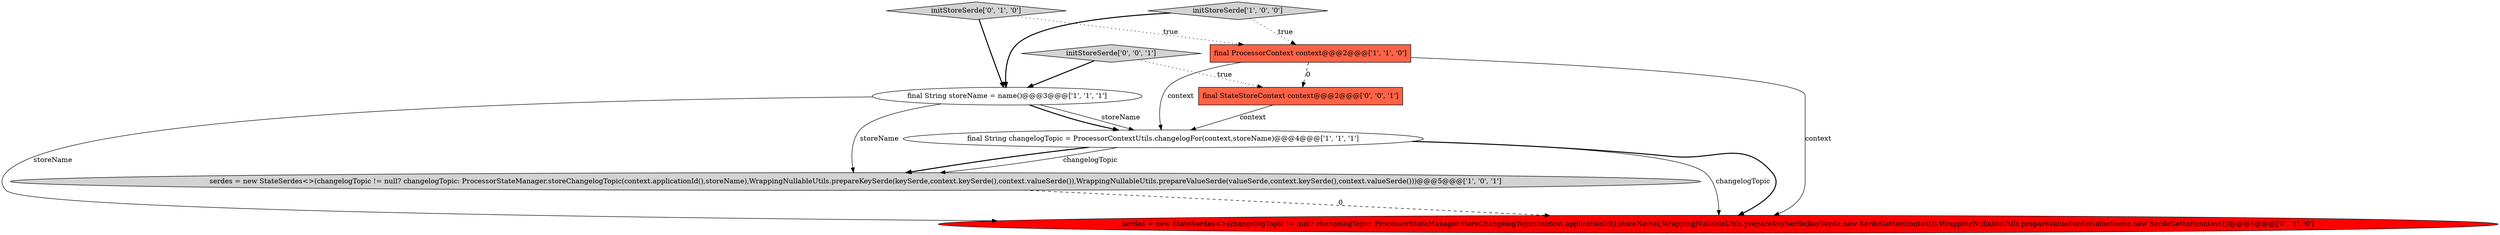 digraph {
8 [style = filled, label = "initStoreSerde['0', '0', '1']", fillcolor = lightgray, shape = diamond image = "AAA0AAABBB3BBB"];
7 [style = filled, label = "final StateStoreContext context@@@2@@@['0', '0', '1']", fillcolor = tomato, shape = box image = "AAA0AAABBB3BBB"];
5 [style = filled, label = "initStoreSerde['0', '1', '0']", fillcolor = lightgray, shape = diamond image = "AAA0AAABBB2BBB"];
4 [style = filled, label = "initStoreSerde['1', '0', '0']", fillcolor = lightgray, shape = diamond image = "AAA0AAABBB1BBB"];
1 [style = filled, label = "final String storeName = name()@@@3@@@['1', '1', '1']", fillcolor = white, shape = ellipse image = "AAA0AAABBB1BBB"];
3 [style = filled, label = "final String changelogTopic = ProcessorContextUtils.changelogFor(context,storeName)@@@4@@@['1', '1', '1']", fillcolor = white, shape = ellipse image = "AAA0AAABBB1BBB"];
0 [style = filled, label = "serdes = new StateSerdes<>(changelogTopic != null? changelogTopic: ProcessorStateManager.storeChangelogTopic(context.applicationId(),storeName),WrappingNullableUtils.prepareKeySerde(keySerde,context.keySerde(),context.valueSerde()),WrappingNullableUtils.prepareValueSerde(valueSerde,context.keySerde(),context.valueSerde()))@@@5@@@['1', '0', '1']", fillcolor = lightgray, shape = ellipse image = "AAA0AAABBB1BBB"];
2 [style = filled, label = "final ProcessorContext context@@@2@@@['1', '1', '0']", fillcolor = tomato, shape = box image = "AAA0AAABBB1BBB"];
6 [style = filled, label = "serdes = new StateSerdes<>(changelogTopic != null? changelogTopic: ProcessorStateManager.storeChangelogTopic(context.applicationId(),storeName),WrappingNullableUtils.prepareKeySerde(keySerde,new SerdeGetter(context)),WrappingNullableUtils.prepareValueSerde(valueSerde,new SerdeGetter(context)))@@@5@@@['0', '1', '0']", fillcolor = red, shape = ellipse image = "AAA1AAABBB2BBB"];
3->6 [style = solid, label="changelogTopic"];
1->3 [style = bold, label=""];
7->3 [style = solid, label="context"];
2->6 [style = solid, label="context"];
1->6 [style = solid, label="storeName"];
3->6 [style = bold, label=""];
5->1 [style = bold, label=""];
4->1 [style = bold, label=""];
1->0 [style = solid, label="storeName"];
8->1 [style = bold, label=""];
8->7 [style = dotted, label="true"];
0->6 [style = dashed, label="0"];
2->7 [style = dashed, label="0"];
3->0 [style = solid, label="changelogTopic"];
2->3 [style = solid, label="context"];
1->3 [style = solid, label="storeName"];
3->0 [style = bold, label=""];
4->2 [style = dotted, label="true"];
5->2 [style = dotted, label="true"];
}
